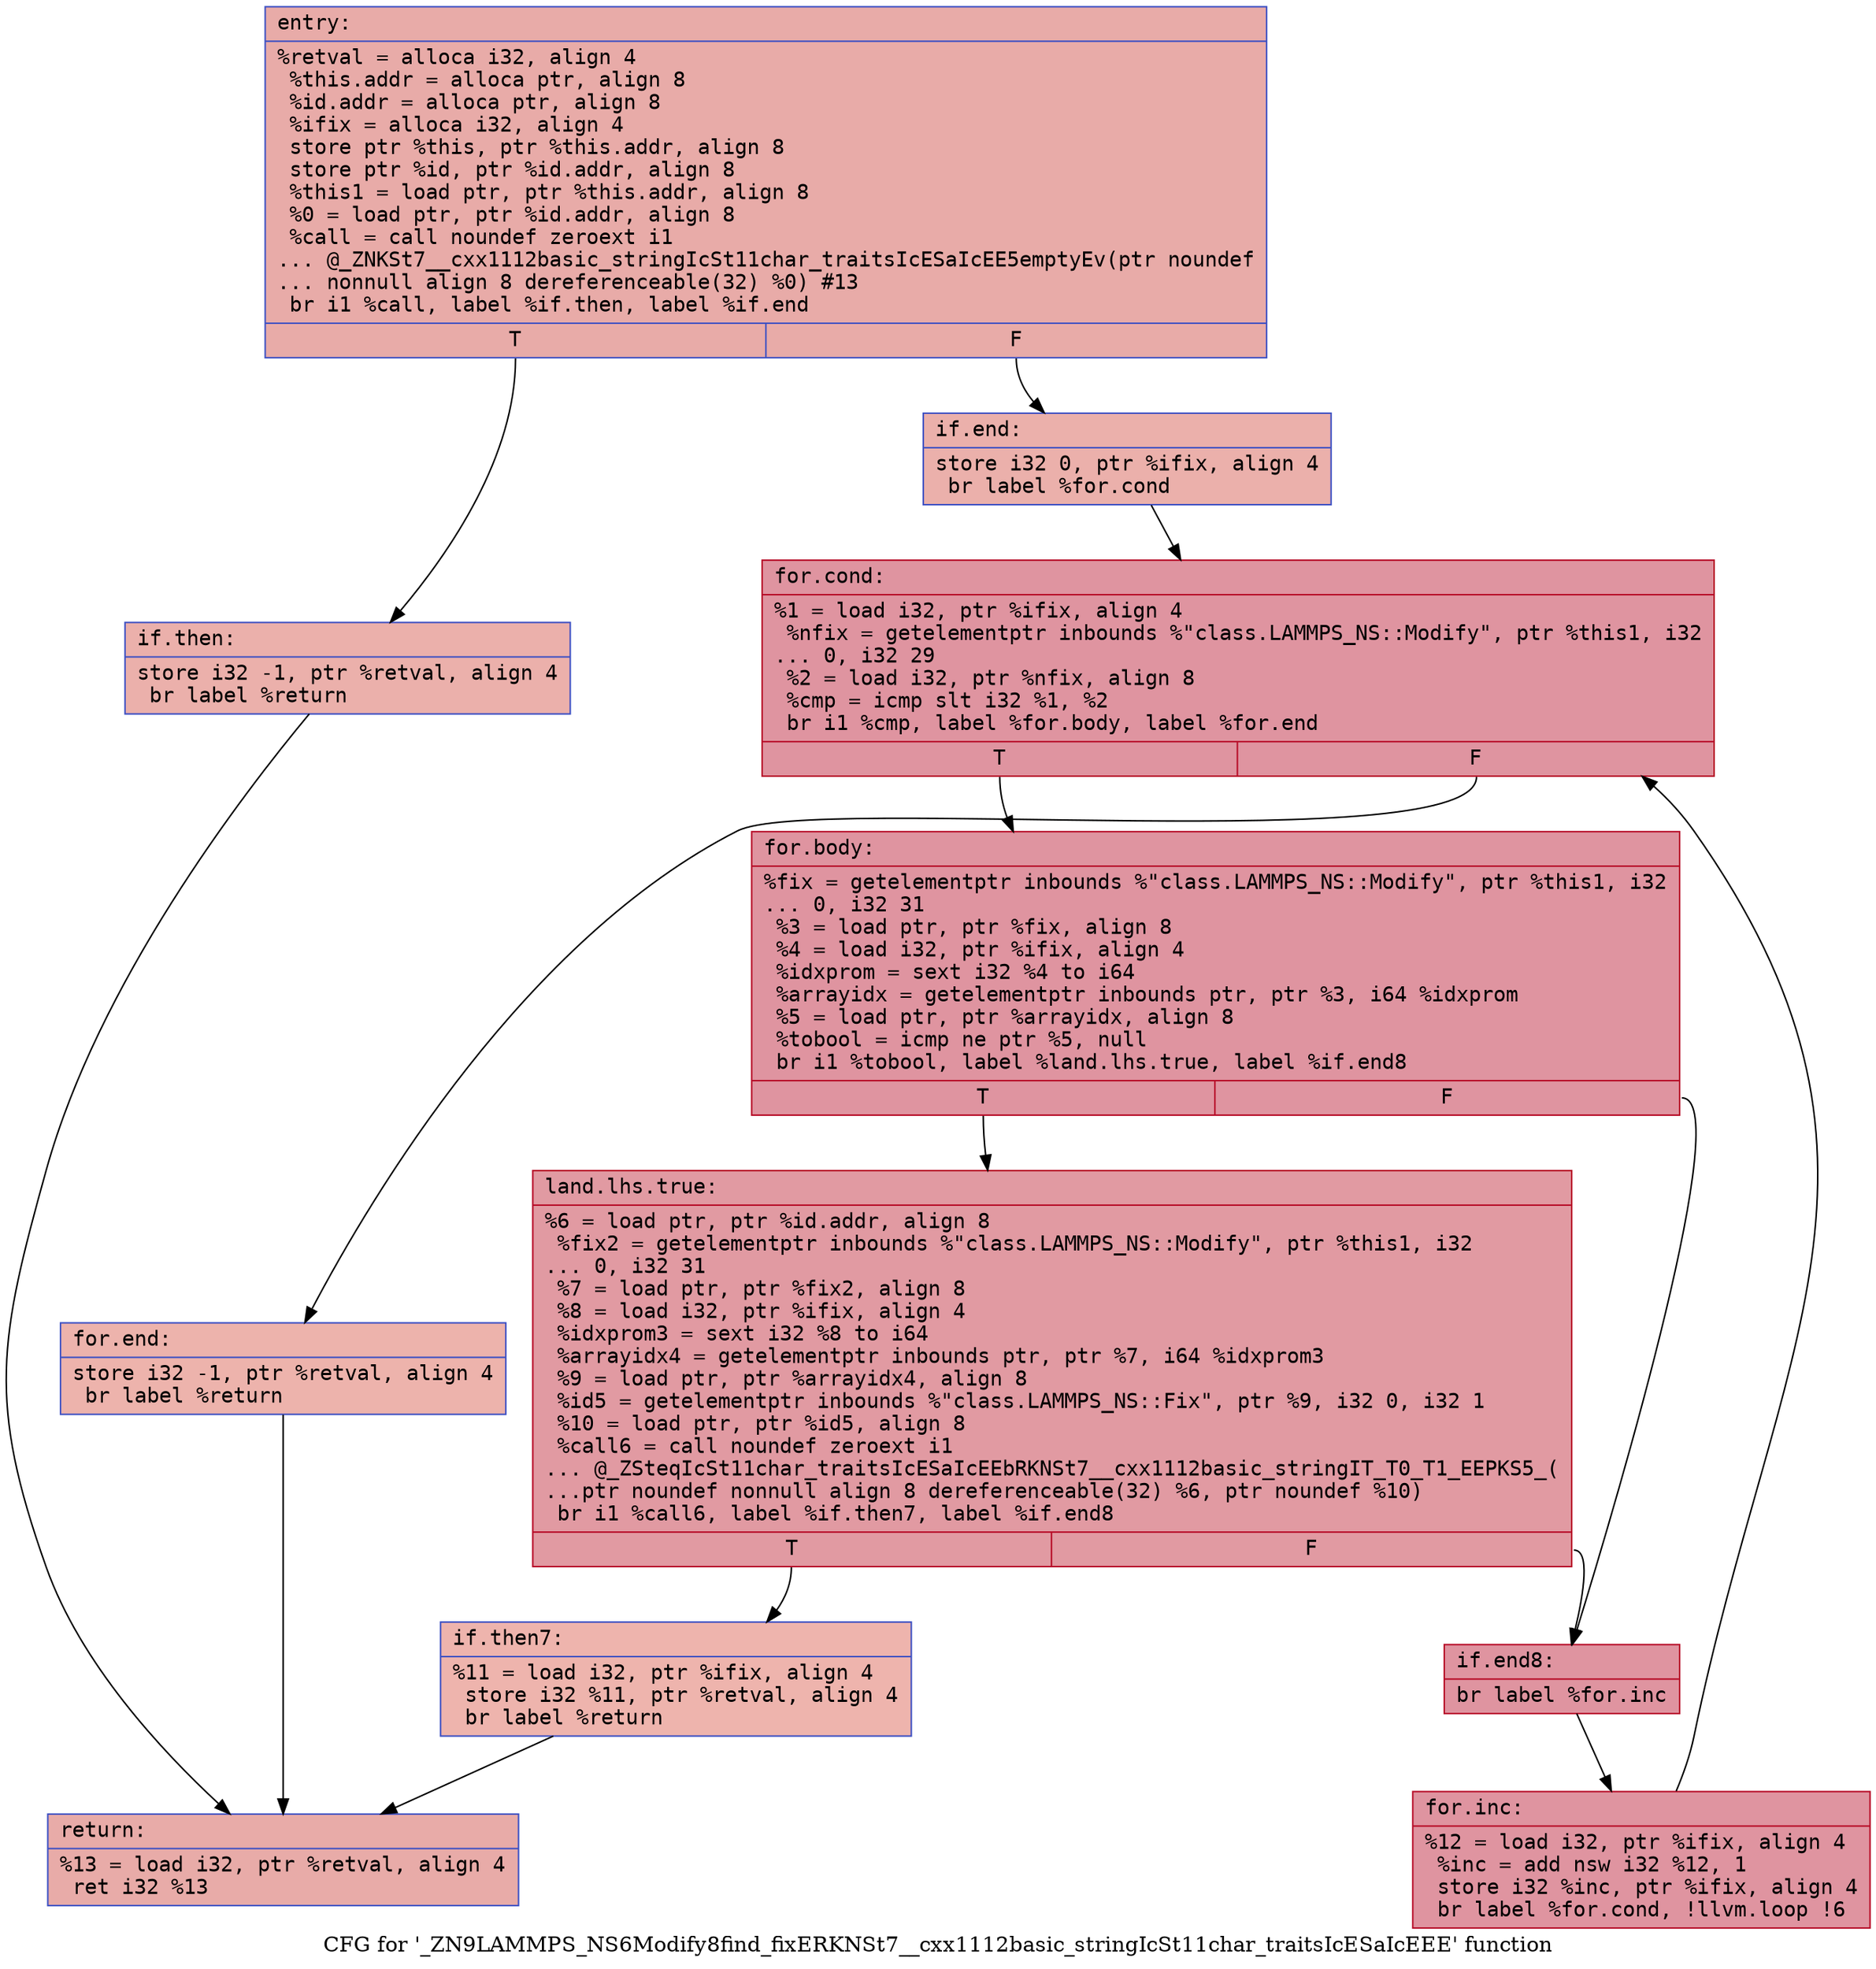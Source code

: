 digraph "CFG for '_ZN9LAMMPS_NS6Modify8find_fixERKNSt7__cxx1112basic_stringIcSt11char_traitsIcESaIcEEE' function" {
	label="CFG for '_ZN9LAMMPS_NS6Modify8find_fixERKNSt7__cxx1112basic_stringIcSt11char_traitsIcESaIcEEE' function";

	Node0x561f163a3f00 [shape=record,color="#3d50c3ff", style=filled, fillcolor="#cc403a70" fontname="Courier",label="{entry:\l|  %retval = alloca i32, align 4\l  %this.addr = alloca ptr, align 8\l  %id.addr = alloca ptr, align 8\l  %ifix = alloca i32, align 4\l  store ptr %this, ptr %this.addr, align 8\l  store ptr %id, ptr %id.addr, align 8\l  %this1 = load ptr, ptr %this.addr, align 8\l  %0 = load ptr, ptr %id.addr, align 8\l  %call = call noundef zeroext i1\l... @_ZNKSt7__cxx1112basic_stringIcSt11char_traitsIcESaIcEE5emptyEv(ptr noundef\l... nonnull align 8 dereferenceable(32) %0) #13\l  br i1 %call, label %if.then, label %if.end\l|{<s0>T|<s1>F}}"];
	Node0x561f163a3f00:s0 -> Node0x561f163a43a0[tooltip="entry -> if.then\nProbability 50.00%" ];
	Node0x561f163a3f00:s1 -> Node0x561f163a4540[tooltip="entry -> if.end\nProbability 50.00%" ];
	Node0x561f163a43a0 [shape=record,color="#3d50c3ff", style=filled, fillcolor="#d24b4070" fontname="Courier",label="{if.then:\l|  store i32 -1, ptr %retval, align 4\l  br label %return\l}"];
	Node0x561f163a43a0 -> Node0x561f163a4700[tooltip="if.then -> return\nProbability 100.00%" ];
	Node0x561f163a4540 [shape=record,color="#3d50c3ff", style=filled, fillcolor="#d24b4070" fontname="Courier",label="{if.end:\l|  store i32 0, ptr %ifix, align 4\l  br label %for.cond\l}"];
	Node0x561f163a4540 -> Node0x561f163a4880[tooltip="if.end -> for.cond\nProbability 100.00%" ];
	Node0x561f163a4880 [shape=record,color="#b70d28ff", style=filled, fillcolor="#b70d2870" fontname="Courier",label="{for.cond:\l|  %1 = load i32, ptr %ifix, align 4\l  %nfix = getelementptr inbounds %\"class.LAMMPS_NS::Modify\", ptr %this1, i32\l... 0, i32 29\l  %2 = load i32, ptr %nfix, align 8\l  %cmp = icmp slt i32 %1, %2\l  br i1 %cmp, label %for.body, label %for.end\l|{<s0>T|<s1>F}}"];
	Node0x561f163a4880:s0 -> Node0x561f163a4da0[tooltip="for.cond -> for.body\nProbability 96.88%" ];
	Node0x561f163a4880:s1 -> Node0x561f163a4e20[tooltip="for.cond -> for.end\nProbability 3.12%" ];
	Node0x561f163a4da0 [shape=record,color="#b70d28ff", style=filled, fillcolor="#b70d2870" fontname="Courier",label="{for.body:\l|  %fix = getelementptr inbounds %\"class.LAMMPS_NS::Modify\", ptr %this1, i32\l... 0, i32 31\l  %3 = load ptr, ptr %fix, align 8\l  %4 = load i32, ptr %ifix, align 4\l  %idxprom = sext i32 %4 to i64\l  %arrayidx = getelementptr inbounds ptr, ptr %3, i64 %idxprom\l  %5 = load ptr, ptr %arrayidx, align 8\l  %tobool = icmp ne ptr %5, null\l  br i1 %tobool, label %land.lhs.true, label %if.end8\l|{<s0>T|<s1>F}}"];
	Node0x561f163a4da0:s0 -> Node0x561f163a53b0[tooltip="for.body -> land.lhs.true\nProbability 62.50%" ];
	Node0x561f163a4da0:s1 -> Node0x561f163a5430[tooltip="for.body -> if.end8\nProbability 37.50%" ];
	Node0x561f163a53b0 [shape=record,color="#b70d28ff", style=filled, fillcolor="#bb1b2c70" fontname="Courier",label="{land.lhs.true:\l|  %6 = load ptr, ptr %id.addr, align 8\l  %fix2 = getelementptr inbounds %\"class.LAMMPS_NS::Modify\", ptr %this1, i32\l... 0, i32 31\l  %7 = load ptr, ptr %fix2, align 8\l  %8 = load i32, ptr %ifix, align 4\l  %idxprom3 = sext i32 %8 to i64\l  %arrayidx4 = getelementptr inbounds ptr, ptr %7, i64 %idxprom3\l  %9 = load ptr, ptr %arrayidx4, align 8\l  %id5 = getelementptr inbounds %\"class.LAMMPS_NS::Fix\", ptr %9, i32 0, i32 1\l  %10 = load ptr, ptr %id5, align 8\l  %call6 = call noundef zeroext i1\l... @_ZSteqIcSt11char_traitsIcESaIcEEbRKNSt7__cxx1112basic_stringIT_T0_T1_EEPKS5_(\l...ptr noundef nonnull align 8 dereferenceable(32) %6, ptr noundef %10)\l  br i1 %call6, label %if.then7, label %if.end8\l|{<s0>T|<s1>F}}"];
	Node0x561f163a53b0:s0 -> Node0x561f163a5e40[tooltip="land.lhs.true -> if.then7\nProbability 3.12%" ];
	Node0x561f163a53b0:s1 -> Node0x561f163a5430[tooltip="land.lhs.true -> if.end8\nProbability 96.88%" ];
	Node0x561f163a5e40 [shape=record,color="#3d50c3ff", style=filled, fillcolor="#d8564670" fontname="Courier",label="{if.then7:\l|  %11 = load i32, ptr %ifix, align 4\l  store i32 %11, ptr %retval, align 4\l  br label %return\l}"];
	Node0x561f163a5e40 -> Node0x561f163a4700[tooltip="if.then7 -> return\nProbability 100.00%" ];
	Node0x561f163a5430 [shape=record,color="#b70d28ff", style=filled, fillcolor="#b70d2870" fontname="Courier",label="{if.end8:\l|  br label %for.inc\l}"];
	Node0x561f163a5430 -> Node0x561f163a60d0[tooltip="if.end8 -> for.inc\nProbability 100.00%" ];
	Node0x561f163a60d0 [shape=record,color="#b70d28ff", style=filled, fillcolor="#b70d2870" fontname="Courier",label="{for.inc:\l|  %12 = load i32, ptr %ifix, align 4\l  %inc = add nsw i32 %12, 1\l  store i32 %inc, ptr %ifix, align 4\l  br label %for.cond, !llvm.loop !6\l}"];
	Node0x561f163a60d0 -> Node0x561f163a4880[tooltip="for.inc -> for.cond\nProbability 100.00%" ];
	Node0x561f163a4e20 [shape=record,color="#3d50c3ff", style=filled, fillcolor="#d6524470" fontname="Courier",label="{for.end:\l|  store i32 -1, ptr %retval, align 4\l  br label %return\l}"];
	Node0x561f163a4e20 -> Node0x561f163a4700[tooltip="for.end -> return\nProbability 100.00%" ];
	Node0x561f163a4700 [shape=record,color="#3d50c3ff", style=filled, fillcolor="#cc403a70" fontname="Courier",label="{return:\l|  %13 = load i32, ptr %retval, align 4\l  ret i32 %13\l}"];
}
